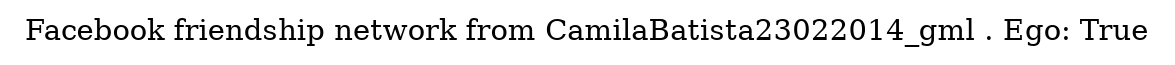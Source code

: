 digraph  {
	graph [label="Facebook friendship network from CamilaBatista23022014_gml . Ego: True"];
}
